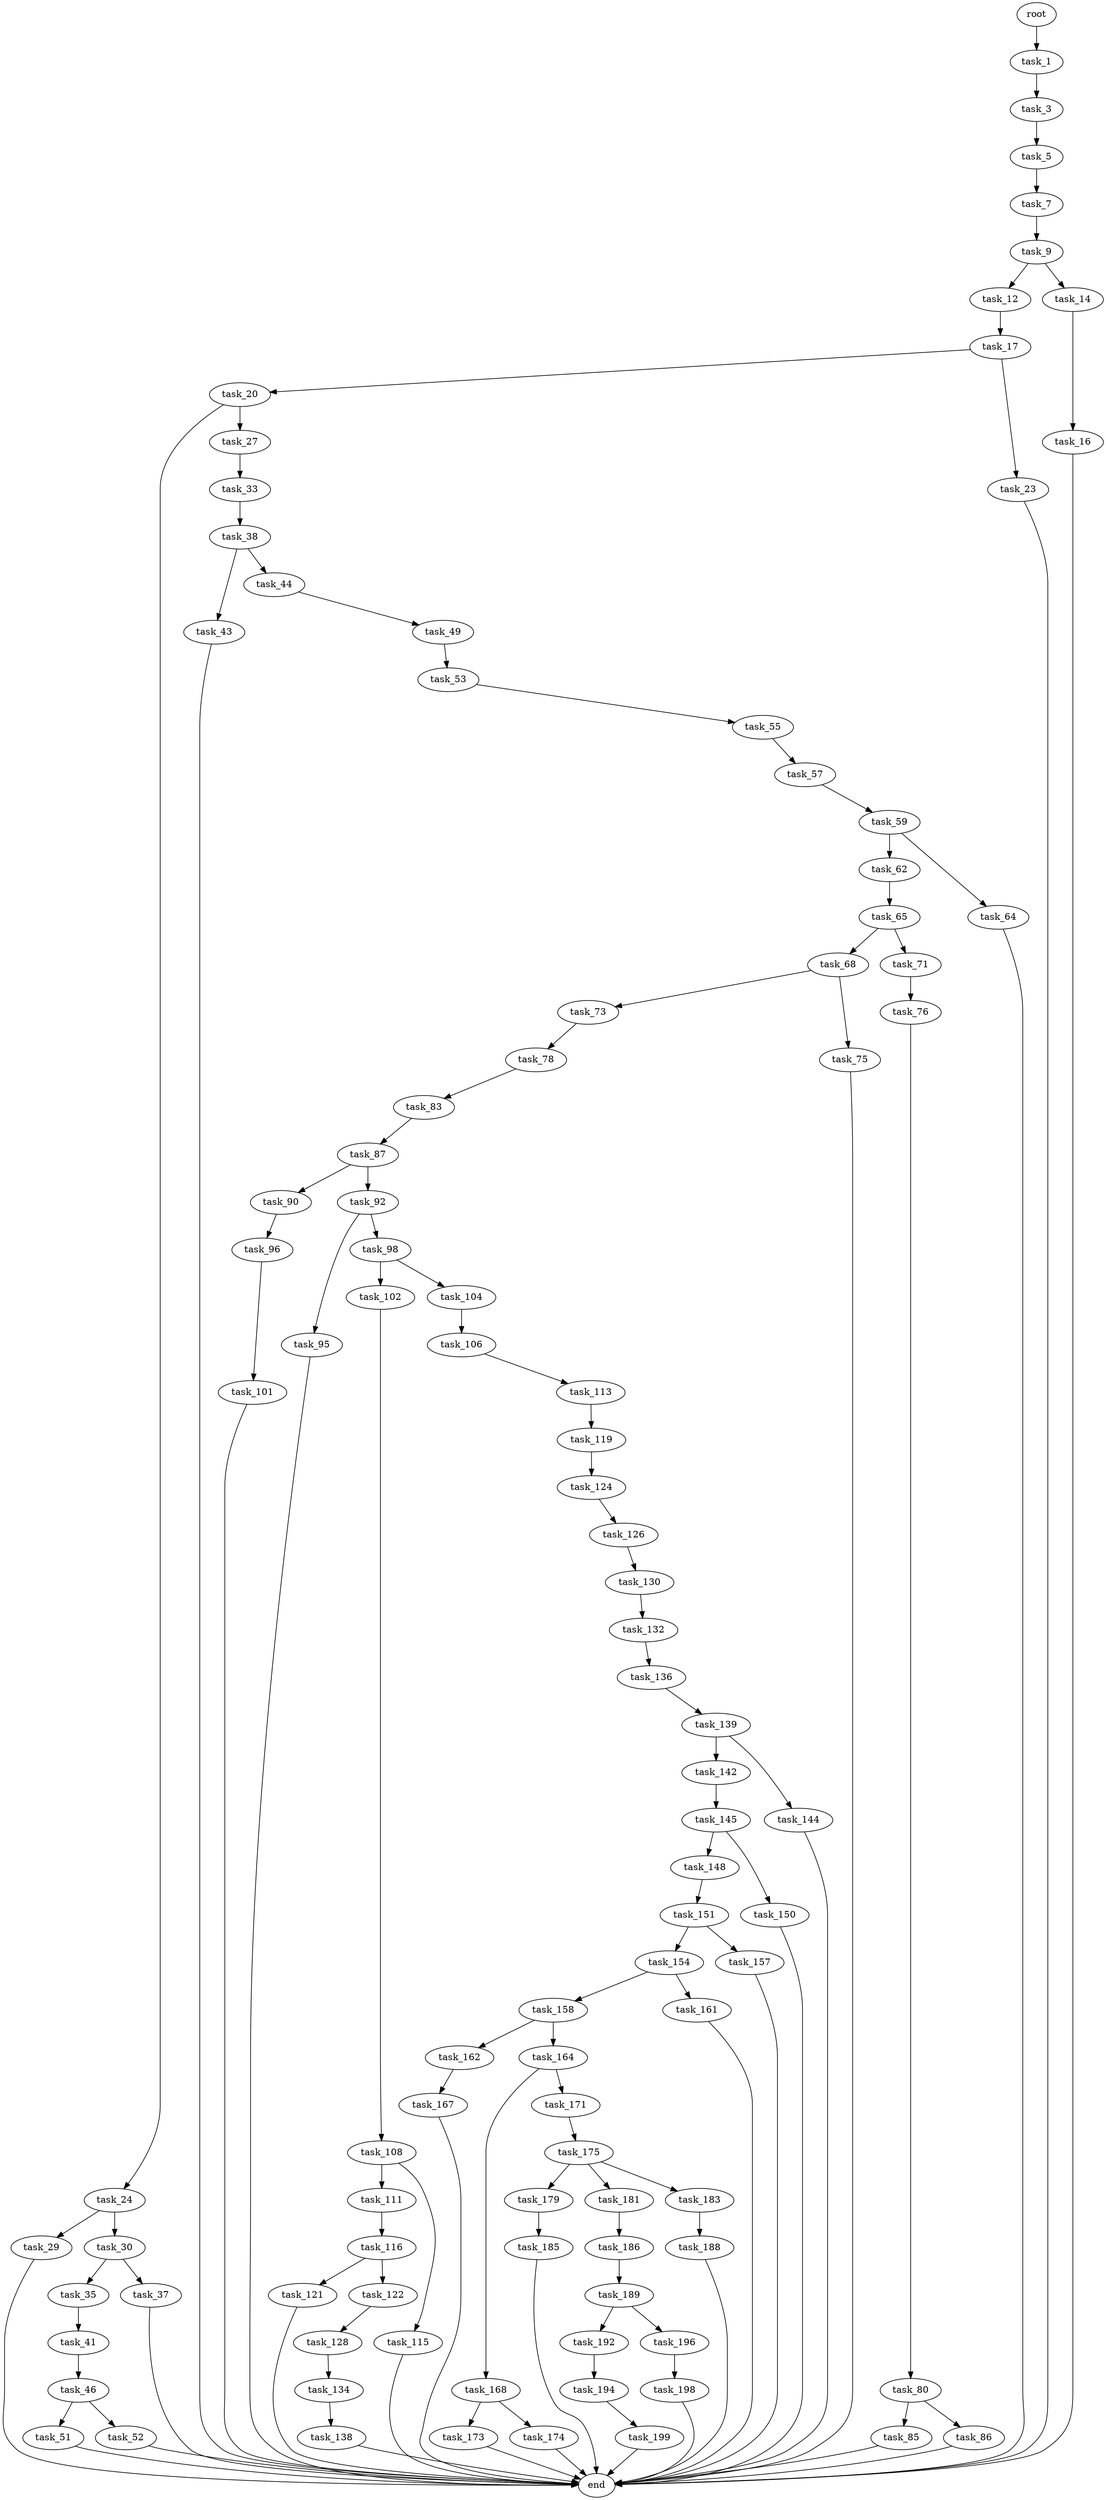 digraph G {
  root [size="0.000000"];
  task_1 [size="81384625024.000000"];
  task_3 [size="17666605294.000000"];
  task_5 [size="1175604219.000000"];
  task_7 [size="4625128025.000000"];
  task_9 [size="28991029248.000000"];
  task_12 [size="1073741824000.000000"];
  task_14 [size="782757789696.000000"];
  task_16 [size="100804371556.000000"];
  task_17 [size="36818611631.000000"];
  task_20 [size="231928233984.000000"];
  task_23 [size="782757789696.000000"];
  task_24 [size="9404585904.000000"];
  task_27 [size="19538272973.000000"];
  task_29 [size="782757789696.000000"];
  task_30 [size="7195455281.000000"];
  task_33 [size="19449789609.000000"];
  task_35 [size="549755813888.000000"];
  task_37 [size="280869473292.000000"];
  task_38 [size="13805206145.000000"];
  task_41 [size="13332993404.000000"];
  task_43 [size="288141273677.000000"];
  task_44 [size="4216355167.000000"];
  task_46 [size="134217728000.000000"];
  task_49 [size="1073741824000.000000"];
  task_51 [size="101434974456.000000"];
  task_52 [size="13630553570.000000"];
  task_53 [size="231928233984.000000"];
  task_55 [size="20147655418.000000"];
  task_57 [size="782757789696.000000"];
  task_59 [size="656107985287.000000"];
  task_62 [size="416856310087.000000"];
  task_64 [size="6936459461.000000"];
  task_65 [size="404790841468.000000"];
  task_68 [size="20472169163.000000"];
  task_71 [size="134217728000.000000"];
  task_73 [size="1066523367626.000000"];
  task_75 [size="231928233984.000000"];
  task_76 [size="7611693923.000000"];
  task_78 [size="653134584749.000000"];
  task_80 [size="8589934592.000000"];
  task_83 [size="368293445632.000000"];
  task_85 [size="46174441507.000000"];
  task_86 [size="2642658372.000000"];
  task_87 [size="4474421401.000000"];
  task_90 [size="3416822485.000000"];
  task_92 [size="840724505921.000000"];
  task_95 [size="3607818061.000000"];
  task_96 [size="231928233984.000000"];
  task_98 [size="883314898659.000000"];
  task_101 [size="1073741824000.000000"];
  task_102 [size="31822272100.000000"];
  task_104 [size="77485143399.000000"];
  task_106 [size="1073741824000.000000"];
  task_108 [size="1073741824000.000000"];
  task_111 [size="368293445632.000000"];
  task_113 [size="20007124196.000000"];
  task_115 [size="671782949014.000000"];
  task_116 [size="231928233984.000000"];
  task_119 [size="22468494834.000000"];
  task_121 [size="549755813888.000000"];
  task_122 [size="1979898970.000000"];
  task_124 [size="18914631863.000000"];
  task_126 [size="24941695598.000000"];
  task_128 [size="120739241833.000000"];
  task_130 [size="146462563181.000000"];
  task_132 [size="241955049262.000000"];
  task_134 [size="8589934592.000000"];
  task_136 [size="416287201308.000000"];
  task_138 [size="18966733641.000000"];
  task_139 [size="19508095741.000000"];
  task_142 [size="1073741824000.000000"];
  task_144 [size="35519329541.000000"];
  task_145 [size="554661593.000000"];
  task_148 [size="134217728000.000000"];
  task_150 [size="115091907921.000000"];
  task_151 [size="349462038899.000000"];
  task_154 [size="2109297049.000000"];
  task_157 [size="8589934592.000000"];
  task_158 [size="182788247176.000000"];
  task_161 [size="10246784503.000000"];
  task_162 [size="105143755642.000000"];
  task_164 [size="471631504421.000000"];
  task_167 [size="262438544586.000000"];
  task_168 [size="28991029248.000000"];
  task_171 [size="28991029248.000000"];
  task_173 [size="743123190785.000000"];
  task_174 [size="549755813888.000000"];
  task_175 [size="165825214825.000000"];
  task_179 [size="452870789.000000"];
  task_181 [size="28880699166.000000"];
  task_183 [size="68719476736.000000"];
  task_185 [size="28991029248.000000"];
  task_186 [size="68719476736.000000"];
  task_188 [size="549755813888.000000"];
  task_189 [size="922133306789.000000"];
  task_192 [size="68719476736.000000"];
  task_194 [size="1073741824000.000000"];
  task_196 [size="7468513506.000000"];
  task_198 [size="3654938933.000000"];
  task_199 [size="470864324675.000000"];
  end [size="0.000000"];

  root -> task_1 [size="1.000000"];
  task_1 -> task_3 [size="75497472.000000"];
  task_3 -> task_5 [size="301989888.000000"];
  task_5 -> task_7 [size="134217728.000000"];
  task_7 -> task_9 [size="134217728.000000"];
  task_9 -> task_12 [size="75497472.000000"];
  task_9 -> task_14 [size="75497472.000000"];
  task_12 -> task_17 [size="838860800.000000"];
  task_14 -> task_16 [size="679477248.000000"];
  task_16 -> end [size="1.000000"];
  task_17 -> task_20 [size="838860800.000000"];
  task_17 -> task_23 [size="838860800.000000"];
  task_20 -> task_24 [size="301989888.000000"];
  task_20 -> task_27 [size="301989888.000000"];
  task_23 -> end [size="1.000000"];
  task_24 -> task_29 [size="536870912.000000"];
  task_24 -> task_30 [size="536870912.000000"];
  task_27 -> task_33 [size="838860800.000000"];
  task_29 -> end [size="1.000000"];
  task_30 -> task_35 [size="209715200.000000"];
  task_30 -> task_37 [size="209715200.000000"];
  task_33 -> task_38 [size="679477248.000000"];
  task_35 -> task_41 [size="536870912.000000"];
  task_37 -> end [size="1.000000"];
  task_38 -> task_43 [size="33554432.000000"];
  task_38 -> task_44 [size="33554432.000000"];
  task_41 -> task_46 [size="411041792.000000"];
  task_43 -> end [size="1.000000"];
  task_44 -> task_49 [size="134217728.000000"];
  task_46 -> task_51 [size="209715200.000000"];
  task_46 -> task_52 [size="209715200.000000"];
  task_49 -> task_53 [size="838860800.000000"];
  task_51 -> end [size="1.000000"];
  task_52 -> end [size="1.000000"];
  task_53 -> task_55 [size="301989888.000000"];
  task_55 -> task_57 [size="679477248.000000"];
  task_57 -> task_59 [size="679477248.000000"];
  task_59 -> task_62 [size="411041792.000000"];
  task_59 -> task_64 [size="411041792.000000"];
  task_62 -> task_65 [size="679477248.000000"];
  task_64 -> end [size="1.000000"];
  task_65 -> task_68 [size="838860800.000000"];
  task_65 -> task_71 [size="838860800.000000"];
  task_68 -> task_73 [size="536870912.000000"];
  task_68 -> task_75 [size="536870912.000000"];
  task_71 -> task_76 [size="209715200.000000"];
  task_73 -> task_78 [size="838860800.000000"];
  task_75 -> end [size="1.000000"];
  task_76 -> task_80 [size="134217728.000000"];
  task_78 -> task_83 [size="411041792.000000"];
  task_80 -> task_85 [size="33554432.000000"];
  task_80 -> task_86 [size="33554432.000000"];
  task_83 -> task_87 [size="411041792.000000"];
  task_85 -> end [size="1.000000"];
  task_86 -> end [size="1.000000"];
  task_87 -> task_90 [size="134217728.000000"];
  task_87 -> task_92 [size="134217728.000000"];
  task_90 -> task_96 [size="134217728.000000"];
  task_92 -> task_95 [size="838860800.000000"];
  task_92 -> task_98 [size="838860800.000000"];
  task_95 -> end [size="1.000000"];
  task_96 -> task_101 [size="301989888.000000"];
  task_98 -> task_102 [size="679477248.000000"];
  task_98 -> task_104 [size="679477248.000000"];
  task_101 -> end [size="1.000000"];
  task_102 -> task_108 [size="679477248.000000"];
  task_104 -> task_106 [size="301989888.000000"];
  task_106 -> task_113 [size="838860800.000000"];
  task_108 -> task_111 [size="838860800.000000"];
  task_108 -> task_115 [size="838860800.000000"];
  task_111 -> task_116 [size="411041792.000000"];
  task_113 -> task_119 [size="411041792.000000"];
  task_115 -> end [size="1.000000"];
  task_116 -> task_121 [size="301989888.000000"];
  task_116 -> task_122 [size="301989888.000000"];
  task_119 -> task_124 [size="33554432.000000"];
  task_121 -> end [size="1.000000"];
  task_122 -> task_128 [size="33554432.000000"];
  task_124 -> task_126 [size="301989888.000000"];
  task_126 -> task_130 [size="33554432.000000"];
  task_128 -> task_134 [size="209715200.000000"];
  task_130 -> task_132 [size="134217728.000000"];
  task_132 -> task_136 [size="209715200.000000"];
  task_134 -> task_138 [size="33554432.000000"];
  task_136 -> task_139 [size="536870912.000000"];
  task_138 -> end [size="1.000000"];
  task_139 -> task_142 [size="75497472.000000"];
  task_139 -> task_144 [size="75497472.000000"];
  task_142 -> task_145 [size="838860800.000000"];
  task_144 -> end [size="1.000000"];
  task_145 -> task_148 [size="33554432.000000"];
  task_145 -> task_150 [size="33554432.000000"];
  task_148 -> task_151 [size="209715200.000000"];
  task_150 -> end [size="1.000000"];
  task_151 -> task_154 [size="301989888.000000"];
  task_151 -> task_157 [size="301989888.000000"];
  task_154 -> task_158 [size="75497472.000000"];
  task_154 -> task_161 [size="75497472.000000"];
  task_157 -> end [size="1.000000"];
  task_158 -> task_162 [size="838860800.000000"];
  task_158 -> task_164 [size="838860800.000000"];
  task_161 -> end [size="1.000000"];
  task_162 -> task_167 [size="75497472.000000"];
  task_164 -> task_168 [size="301989888.000000"];
  task_164 -> task_171 [size="301989888.000000"];
  task_167 -> end [size="1.000000"];
  task_168 -> task_173 [size="75497472.000000"];
  task_168 -> task_174 [size="75497472.000000"];
  task_171 -> task_175 [size="75497472.000000"];
  task_173 -> end [size="1.000000"];
  task_174 -> end [size="1.000000"];
  task_175 -> task_179 [size="301989888.000000"];
  task_175 -> task_181 [size="301989888.000000"];
  task_175 -> task_183 [size="301989888.000000"];
  task_179 -> task_185 [size="33554432.000000"];
  task_181 -> task_186 [size="679477248.000000"];
  task_183 -> task_188 [size="134217728.000000"];
  task_185 -> end [size="1.000000"];
  task_186 -> task_189 [size="134217728.000000"];
  task_188 -> end [size="1.000000"];
  task_189 -> task_192 [size="679477248.000000"];
  task_189 -> task_196 [size="679477248.000000"];
  task_192 -> task_194 [size="134217728.000000"];
  task_194 -> task_199 [size="838860800.000000"];
  task_196 -> task_198 [size="33554432.000000"];
  task_198 -> end [size="1.000000"];
  task_199 -> end [size="1.000000"];
}
